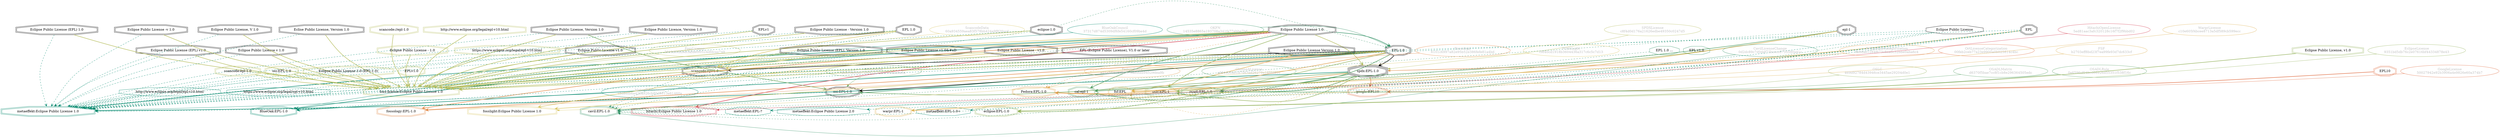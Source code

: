 strict digraph {
    node [shape=box];
    graph [splines=curved];
    1551 [label="SPDXLicense\nc8f4d0d176a21626edbe49350c0247d5"
         ,fontcolor=gray
         ,color="#b8bf62"
         ,fillcolor="beige;1"
         ,shape=ellipse];
    1552 [label="spdx:EPL-1.0"
         ,shape=tripleoctagon];
    1553 [label="EPL-1.0"
         ,shape=doubleoctagon];
    1554 [label="Eclipse Public License 1.0"
         ,shape=doubleoctagon];
    5011 [label="OSILicense\n8c3e3a8ba672dc61b2c2847c0aaa0a5a"
         ,fontcolor=gray
         ,color="#78ab63"
         ,fillcolor="beige;1"
         ,shape=ellipse];
    5012 [label="osi:EPL-1.0"
         ,shape=doubleoctagon];
    5013 [label="Eclipse Public License, Version 1.0"
         ,shape=doubleoctagon];
    5650 [label="GoogleLicense\n50027942e92b3906a4e9826e60a374b7"
         ,fontcolor=gray
         ,color="#e06f45"
         ,fillcolor="beige;1"
         ,shape=ellipse];
    5651 [label="google:EPL10"
         ,color="#e06f45"
         ,shape=doubleoctagon];
    5652 [label=EPL10
         ,color="#e06f45"
         ,shape=doubleoctagon];
    6321 [label="FedoraEntry\ne21a5f06753be57bab9feb94529dea9b"
         ,fontcolor=gray
         ,color="#e09d4b"
         ,fillcolor="beige;1"
         ,shape=ellipse];
    6322 [label="Fedora:EPL-1.0"
         ,color="#e09d4b"
         ,shape=doubleoctagon];
    9388 [label="BlueOakCouncil\n37317d874d5309df6fe54160cf09be4d"
         ,fontcolor=gray
         ,color="#00876c"
         ,fillcolor="beige;1"
         ,shape=ellipse];
    9389 [label="BlueOak:EPL-1.0"
         ,color="#00876c"
         ,shape=doubleoctagon];
    9390 [label="Eclipse Public License"
         ,shape=octagon];
    9536 [label="OSADLRule\n0e6596cf04bcd66926d55351f538f16c"
         ,fontcolor=gray
         ,color="#58a066"
         ,fillcolor="beige;1"
         ,shape=ellipse];
    9537 [label="osadl:EPL-1.0"
         ,color="#58a066"
         ,shape=doubleoctagon];
    9848 [label="OSADLMatrix\nd6370f5bae7cc8f1cb8e296364505edc"
         ,fontcolor=gray
         ,color="#58a066"
         ,fillcolor="beige;1"
         ,shape=ellipse];
    10151 [label="FSF\nb2703eff8bd23f7ea99fe93d7dc633cf"
          ,fontcolor=gray
          ,color="#deb256"
          ,fillcolor="beige;1"
          ,shape=ellipse];
    10152 [label="fsf:EPL"
          ,color="#deb256"
          ,shape=doubleoctagon];
    10153 [label=EPL
          ,shape=doubleoctagon];
    10154 [label="Eclipse Public License Version 1.0"
          ,shape=doubleoctagon];
    10921 [label="ChooseALicense\na684400ab1d7563ad26279a16fd4ff1c"
          ,fontcolor=gray
          ,color="#58a066"
          ,fillcolor="beige;1"
          ,shape=ellipse];
    10922 [label="cal:epl-1"
          ,color="#58a066"
          ,shape=doubleoctagon];
    10923 [label="epl-1"
          ,shape=doubleoctagon];
    15191 [label="ScancodeData\n60a934559aea83f578bb424a9f820ccd"
          ,fontcolor=gray
          ,color="#dac767"
          ,fillcolor="beige;1"
          ,shape=ellipse];
    15192 [label="scancode:epl-1.0"
          ,shape=doubleoctagon];
    15193 [label="EPL 1.0"
          ,shape=doubleoctagon];
    25875 [label="OSLC\n469d92784d43946ce3445ae29204d0e1"
          ,fontcolor=gray
          ,color="#98b561"
          ,fillcolor="beige;1"
          ,shape=ellipse];
    25876 [label="oslc:EPL-1"
          ,color="#98b561"
          ,shape=doubleoctagon];
    26612 [label="Fossology\n6101c6997a82e95b52e386fefe81a4bd"
          ,fontcolor=gray
          ,color="#e18745"
          ,fillcolor="beige;1"
          ,shape=ellipse];
    26613 [label="fossology:EPL-1.0"
          ,color="#e18745"
          ,shape=doubleoctagon];
    28288 [label="OKFN\n14535e8865a193708a341fa77ebbe7b6"
          ,fontcolor=gray
          ,color="#379469"
          ,fillcolor="beige;1"
          ,shape=ellipse];
    28289 [label="eclipse-1.0"
          ,shape=doubleoctagon];
    28667 [label="OrtLicenseCategorization\n00feb2ceb77a23e9900a0b025814c4bc"
          ,fontcolor=gray
          ,color="#e06f45"
          ,fillcolor="beige;1"
          ,shape=ellipse];
    35442 [label="OrtLicenseCategorization\n8eb8ae1284f673c8ea6c32bbe0aba6c4"
          ,fontcolor=gray
          ,color="#e09d4b"
          ,fillcolor="beige;1"
          ,shape=ellipse];
    36768 [label="CavilLicenseChange\n0d2dc89c7d0ddf73bcecc6735590a41c"
          ,fontcolor=gray
          ,color="#379469"
          ,fillcolor="beige;1"
          ,shape=ellipse];
    36769 [label="cavil:EPL-1.0"
          ,color="#379469"
          ,shape=doubleoctagon];
    36770 [label="EPL 1.0 ..."
          ,color="#379469"
          ,shape=octagon];
    36771 [label="EPL v1.0"
          ,color="#379469"
          ,shape=octagon];
    41746 [label="metaeffekt:Eclipse Public License 2.0"
          ,color="#00876c"
          ,shape=octagon];
    41765 [label="MetaeffektLicense\nc3d86fb6a420a926cb80d8613e61460a"
          ,fontcolor=gray
          ,color="#00876c"
          ,fillcolor="beige;1"
          ,shape=ellipse];
    41766 [label="metaeffekt:Eclipse Public License 1.0"
          ,color="#00876c"
          ,shape=doubleoctagon];
    41767 [label="Eclipse Public License (EPL) v1.0"
          ,shape=doubleoctagon];
    41768 [label="Eclipse Public License - Version 1.0"
          ,shape=doubleoctagon];
    41769 [label="Eclipse Public License v1.0"
          ,shape=doubleoctagon];
    41770 [label="Eclipse Public License (EPL) 1.0"
          ,shape=doubleoctagon];
    41771 [label="Eclipse Public License (EPL), Version 1.0"
          ,shape=doubleoctagon];
    41772 [label="Eclise Public License, Version 1.0"
          ,shape=doubleoctagon];
    41773 [label="EPL (Eclipse Public License), V1.0 or later"
          ,shape=doubleoctagon];
    41774 [label=EPLv1
          ,shape=doubleoctagon];
    41775 [label="Eclipse Public License v1.0&#xD"
          ,shape=doubleoctagon];
    41776 [label="http://www.eclipse.org/legal/epl-v10.html"
          ,color="#00876c"
          ,shape=octagon];
    41778 [label="https://www.eclipse.org/legal/epl-v10.html"
          ,color="#00876c"
          ,shape=octagon];
    41779 [label="Eclipse Public Licence, Version 1.0"
          ,shape=doubleoctagon];
    41780 [label="Eclipse Public License - v1.0"
          ,shape=doubleoctagon];
    41781 [label="Eclipse Public License -v 1.0"
          ,shape=doubleoctagon];
    41782 [label="Eclipse Public License v 1.0"
          ,shape=doubleoctagon];
    41783 [label="Eclipse Public License, V 1.0"
          ,shape=doubleoctagon];
    41785 [label="metaeffekt:EPL-1.0+"
          ,color="#00876c"
          ,shape=octagon];
    41791 [label="metaeffekt:EPL-?"
          ,color="#00876c"
          ,shape=octagon];
    50143 [label="WarprLicense\nc10e605f4bcee8713a5df589cb599ecc"
          ,fontcolor=gray
          ,color="#deb256"
          ,fillcolor="beige;1"
          ,shape=ellipse];
    50144 [label="warpr:EPL-1"
          ,color="#deb256"
          ,shape=doubleoctagon];
    50468 [label="FossLicense\n2619d0cff2eb3afde0f0524dfdcaa748"
          ,fontcolor=gray
          ,color="#b8bf62"
          ,fillcolor="beige;1"
          ,shape=ellipse];
    50469 [label="foss-license:Eclipse Public License 1.0"
          ,color="#b8bf62"
          ,shape=doubleoctagon];
    50470 [label="scancode://epl-1.0"
          ,color="#b8bf62"
          ,shape=doubleoctagon];
    50471 [label="Eclipse Public License - 1.0"
          ,color="#b8bf62"
          ,shape=doubleoctagon];
    50472 [label="http://www.eclipse.org/legal/epl-v10.html"
          ,color="#b8bf62"
          ,shape=doubleoctagon];
    50473 [label="https://www.eclipse.org/legal/epl-v10.html"
          ,color="#b8bf62"
          ,shape=doubleoctagon];
    50474 [label="scancode:epl-1.0"
          ,color="#b8bf62"
          ,shape=doubleoctagon];
    50475 [label="osi:EPL-1.0"
          ,color="#b8bf62"
          ,shape=doubleoctagon];
    50476 [label="Eclipse Public License 1.0 (EPL-1.0)"
          ,color="#b8bf62"
          ,shape=doubleoctagon];
    50477 [label="EPLv1.0"
          ,color="#b8bf62"
          ,shape=doubleoctagon];
    50966 [label="FOSSLight\nc9f40cd1918b3604436a317c6c5c7d13"
          ,fontcolor=gray
          ,color="#dac767"
          ,fillcolor="beige;1"
          ,shape=ellipse];
    50967 [label="fosslight:Eclipse Public License 1.0"
          ,color="#dac767"
          ,shape=doubleoctagon];
    51263 [label="HitachiOpenLicense\n5ed81aac3afc320128c16f7f2f9bbd02"
          ,fontcolor=gray
          ,color="#d43d51"
          ,fillcolor="beige;1"
          ,shape=ellipse];
    51264 [label="hitachi:Eclipse Public License 1.0"
          ,color="#d43d51"
          ,shape=doubleoctagon];
    54270 [label="EclipseLicense\n9351bd5db76c2e07616bf44334878e43"
          ,fontcolor=gray
          ,color="#98b561"
          ,fillcolor="beige;1"
          ,shape=ellipse];
    54271 [label="eclipse:EPL-1.0"
          ,color="#98b561"
          ,shape=doubleoctagon];
    54272 [label="Eclipse Public License, v1.0"
          ,color="#98b561"
          ,shape=doubleoctagon];
    1551 -> 1552 [weight=0.5
                 ,color="#b8bf62"];
    1552 -> 5012 [style=bold
                 ,arrowhead=vee
                 ,weight=0.7
                 ,color="#78ab63"];
    1552 -> 5651 [style=bold
                 ,arrowhead=vee
                 ,weight=0.7
                 ,color="#e06f45"];
    1552 -> 6322 [style=bold
                 ,arrowhead=vee
                 ,weight=0.7
                 ,color="#e09d4b"];
    1552 -> 9537 [style=bold
                 ,arrowhead=vee
                 ,weight=0.7
                 ,color="#58a066"];
    1552 -> 10152 [style=dashed
                  ,arrowhead=vee
                  ,weight=0.5
                  ,color="#deb256"];
    1552 -> 10922 [style=bold
                  ,arrowhead=vee
                  ,weight=0.7
                  ,color="#58a066"];
    1552 -> 25876 [style=bold
                  ,arrowhead=vee
                  ,weight=0.7
                  ,color="#98b561"];
    1552 -> 41766 [style=bold
                  ,arrowhead=vee
                  ,weight=0.7
                  ,color="#00876c"];
    1553 -> 1552 [style=bold
                 ,arrowhead=vee
                 ,weight=0.7];
    1553 -> 5012 [style=bold
                 ,arrowhead=vee
                 ,weight=0.7];
    1553 -> 6322 [style=bold
                 ,arrowhead=vee
                 ,weight=0.7
                 ,color="#e09d4b"];
    1553 -> 6322 [style=bold
                 ,arrowhead=vee
                 ,weight=0.7
                 ,color="#e09d4b"];
    1553 -> 9389 [style=bold
                 ,arrowhead=vee
                 ,weight=0.7
                 ,color="#00876c"];
    1553 -> 9537 [style=bold
                 ,arrowhead=vee
                 ,weight=0.7
                 ,color="#58a066"];
    1553 -> 15192 [style=bold
                  ,arrowhead=vee
                  ,weight=0.7];
    1553 -> 26613 [style=bold
                  ,arrowhead=vee
                  ,weight=0.7
                  ,color="#e18745"];
    1553 -> 36769 [style=bold
                  ,arrowhead=vee
                  ,weight=0.7
                  ,color="#379469"];
    1553 -> 36769 [style=bold
                  ,arrowhead=vee
                  ,weight=0.7
                  ,color="#379469"];
    1553 -> 41766 [style=dashed
                  ,arrowhead=vee
                  ,weight=0.5
                  ,color="#00876c"];
    1553 -> 50469 [style=bold
                  ,arrowhead=vee
                  ,weight=0.7
                  ,color="#b8bf62"];
    1553 -> 50967 [style=bold
                  ,arrowhead=vee
                  ,weight=0.7
                  ,color="#dac767"];
    1553 -> 54271 [style=bold
                  ,arrowhead=vee
                  ,weight=0.7
                  ,color="#98b561"];
    1554 -> 1552 [style=bold
                 ,arrowhead=vee
                 ,weight=0.7
                 ,color="#b8bf62"];
    1554 -> 1553 [style=bold
                 ,arrowhead=vee
                 ,weight=0.7
                 ,color="#379469"];
    1554 -> 6322 [style=dashed
                 ,arrowhead=vee
                 ,weight=0.5
                 ,color="#e09d4b"];
    1554 -> 9389 [style=bold
                 ,arrowhead=vee
                 ,weight=0.7
                 ,color="#00876c"];
    1554 -> 10922 [style=bold
                  ,arrowhead=vee
                  ,weight=0.7
                  ,color="#58a066"];
    1554 -> 15192 [style=bold
                  ,arrowhead=vee
                  ,weight=0.7
                  ,color="#dac767"];
    1554 -> 25876 [style=bold
                  ,arrowhead=vee
                  ,weight=0.7
                  ,color="#98b561"];
    1554 -> 26613 [style=bold
                  ,arrowhead=vee
                  ,weight=0.7
                  ,color="#e18745"];
    1554 -> 36769 [style=dashed
                  ,arrowhead=vee
                  ,weight=0.5
                  ,color="#379469"];
    1554 -> 41766 [style=bold
                  ,arrowhead=vee
                  ,weight=0.7
                  ,color="#00876c"];
    1554 -> 41766 [style=bold
                  ,arrowhead=vee
                  ,weight=0.7
                  ,color="#00876c"];
    1554 -> 50469 [style=bold
                  ,arrowhead=vee
                  ,weight=0.7
                  ,color="#b8bf62"];
    1554 -> 50967 [style=bold
                  ,arrowhead=vee
                  ,weight=0.7
                  ,color="#dac767"];
    1554 -> 51264 [style=bold
                  ,arrowhead=vee
                  ,weight=0.7
                  ,color="#d43d51"];
    5011 -> 5012 [weight=0.5
                 ,color="#78ab63"];
    5012 -> 41766 [style=dashed
                  ,arrowhead=vee
                  ,weight=0.5
                  ,color="#00876c"];
    5013 -> 5012 [style=bold
                 ,arrowhead=vee
                 ,weight=0.7
                 ,color="#78ab63"];
    5013 -> 41766 [style=dashed
                  ,arrowhead=vee
                  ,weight=0.5
                  ,color="#00876c"];
    5013 -> 50469 [style=bold
                  ,arrowhead=vee
                  ,weight=0.7
                  ,color="#b8bf62"];
    5650 -> 5651 [weight=0.5
                 ,color="#e06f45"];
    5652 -> 5651 [style=bold
                 ,arrowhead=vee
                 ,weight=0.7
                 ,color="#e06f45"];
    6321 -> 6322 [weight=0.5
                 ,color="#e09d4b"];
    9388 -> 9389 [weight=0.5
                 ,color="#00876c"];
    9390 -> 9389 [style=dashed
                 ,arrowhead=vee
                 ,weight=0.5
                 ,color="#00876c"];
    9390 -> 36769 [style=dashed
                  ,arrowhead=vee
                  ,weight=0.5
                  ,color="#379469"];
    9390 -> 41791 [style=dashed
                  ,arrowhead=vee
                  ,weight=0.5
                  ,color="#00876c"];
    9536 -> 9537 [weight=0.5
                 ,color="#58a066"];
    9848 -> 9537 [weight=0.5
                 ,color="#58a066"];
    10151 -> 10152 [weight=0.5
                   ,color="#deb256"];
    10153 -> 10152 [style=bold
                   ,arrowhead=vee
                   ,weight=0.7
                   ,color="#deb256"];
    10153 -> 36769 [style=dashed
                   ,arrowhead=vee
                   ,weight=0.5
                   ,color="#379469"];
    10153 -> 41746 [style=dashed
                   ,arrowhead=vee
                   ,weight=0.5
                   ,color="#00876c"];
    10153 -> 41766 [style=dashed
                   ,arrowhead=vee
                   ,weight=0.5
                   ,color="#00876c"];
    10153 -> 41785 [style=dashed
                   ,arrowhead=vee
                   ,weight=0.5
                   ,color="#00876c"];
    10153 -> 41791 [style=dashed
                   ,arrowhead=vee
                   ,weight=0.5
                   ,color="#00876c"];
    10154 -> 10152 [style=bold
                   ,arrowhead=vee
                   ,weight=0.7
                   ,color="#deb256"];
    10154 -> 41766 [style=dashed
                   ,arrowhead=vee
                   ,weight=0.5
                   ,color="#00876c"];
    10154 -> 50469 [style=bold
                   ,arrowhead=vee
                   ,weight=0.7
                   ,color="#b8bf62"];
    10921 -> 10922 [weight=0.5
                   ,color="#58a066"];
    10923 -> 10922 [style=bold
                   ,arrowhead=vee
                   ,weight=0.7
                   ,color="#58a066"];
    10923 -> 25876 [style=bold
                   ,arrowhead=vee
                   ,weight=0.7
                   ,color="#98b561"];
    10923 -> 36769 [style=dashed
                   ,arrowhead=vee
                   ,weight=0.5
                   ,color="#379469"];
    10923 -> 50144 [style=bold
                   ,arrowhead=vee
                   ,weight=0.7
                   ,color="#deb256"];
    15191 -> 15192 [weight=0.5
                   ,color="#dac767"];
    15192 -> 41766 [style=dashed
                   ,arrowhead=vee
                   ,weight=0.5
                   ,color="#00876c"];
    15192 -> 50469 [style=bold
                   ,arrowhead=vee
                   ,weight=0.7
                   ,color="#b8bf62"];
    15193 -> 15192 [style=bold
                   ,arrowhead=vee
                   ,weight=0.7
                   ,color="#dac767"];
    15193 -> 36769 [style=dashed
                   ,arrowhead=vee
                   ,weight=0.5
                   ,color="#379469"];
    15193 -> 41766 [style=dashed
                   ,arrowhead=vee
                   ,weight=0.5
                   ,color="#00876c"];
    15193 -> 50469 [style=bold
                   ,arrowhead=vee
                   ,weight=0.7
                   ,color="#b8bf62"];
    25875 -> 25876 [weight=0.5
                   ,color="#98b561"];
    26612 -> 26613 [weight=0.5
                   ,color="#e18745"];
    28288 -> 1553 [weight=0.5
                  ,color="#379469"];
    28289 -> 1553 [style=dashed
                  ,arrowhead=vee
                  ,weight=0.5
                  ,color="#379469"];
    28289 -> 36769 [style=dashed
                   ,arrowhead=vee
                   ,weight=0.5
                   ,color="#379469"];
    28289 -> 41766 [style=dashed
                   ,arrowhead=vee
                   ,weight=0.5
                   ,color="#00876c"];
    28289 -> 50469 [style=bold
                   ,arrowhead=vee
                   ,weight=0.7
                   ,color="#b8bf62"];
    28667 -> 1552 [weight=0.5
                  ,color="#e06f45"];
    35442 -> 1552 [weight=0.5
                  ,color="#e09d4b"];
    36768 -> 36769 [weight=0.5
                   ,color="#379469"];
    36770 -> 36769 [style=dashed
                   ,arrowhead=vee
                   ,weight=0.5
                   ,color="#379469"];
    36771 -> 36769 [style=dashed
                   ,arrowhead=vee
                   ,weight=0.5
                   ,color="#379469"];
    41765 -> 41766 [weight=0.5
                   ,color="#00876c"];
    41767 -> 41766 [style=dashed
                   ,arrowhead=vee
                   ,weight=0.5
                   ,color="#00876c"];
    41767 -> 50469 [style=bold
                   ,arrowhead=vee
                   ,weight=0.7
                   ,color="#b8bf62"];
    41768 -> 41766 [style=dashed
                   ,arrowhead=vee
                   ,weight=0.5
                   ,color="#00876c"];
    41768 -> 50469 [style=bold
                   ,arrowhead=vee
                   ,weight=0.7
                   ,color="#b8bf62"];
    41769 -> 41766 [style=dashed
                   ,arrowhead=vee
                   ,weight=0.5
                   ,color="#00876c"];
    41769 -> 50469 [style=bold
                   ,arrowhead=vee
                   ,weight=0.7
                   ,color="#b8bf62"];
    41770 -> 41766 [style=dashed
                   ,arrowhead=vee
                   ,weight=0.5
                   ,color="#00876c"];
    41770 -> 50469 [style=bold
                   ,arrowhead=vee
                   ,weight=0.7
                   ,color="#b8bf62"];
    41771 -> 41766 [style=dashed
                   ,arrowhead=vee
                   ,weight=0.5
                   ,color="#00876c"];
    41771 -> 50469 [style=bold
                   ,arrowhead=vee
                   ,weight=0.7
                   ,color="#b8bf62"];
    41772 -> 41766 [style=dashed
                   ,arrowhead=vee
                   ,weight=0.5
                   ,color="#00876c"];
    41772 -> 50469 [style=bold
                   ,arrowhead=vee
                   ,weight=0.7
                   ,color="#b8bf62"];
    41773 -> 41766 [style=dashed
                   ,arrowhead=vee
                   ,weight=0.5
                   ,color="#00876c"];
    41773 -> 50469 [style=bold
                   ,arrowhead=vee
                   ,weight=0.7
                   ,color="#b8bf62"];
    41774 -> 41766 [style=dashed
                   ,arrowhead=vee
                   ,weight=0.5
                   ,color="#00876c"];
    41774 -> 50469 [style=bold
                   ,arrowhead=vee
                   ,weight=0.7
                   ,color="#b8bf62"];
    41775 -> 41766 [style=dashed
                   ,arrowhead=vee
                   ,weight=0.5
                   ,color="#00876c"];
    41775 -> 50469 [style=bold
                   ,arrowhead=vee
                   ,weight=0.7
                   ,color="#b8bf62"];
    41776 -> 41766 [style=dashed
                   ,arrowhead=vee
                   ,weight=0.5
                   ,color="#00876c"];
    41778 -> 41766 [style=dashed
                   ,arrowhead=vee
                   ,weight=0.5
                   ,color="#00876c"];
    41779 -> 41766 [style=dashed
                   ,arrowhead=vee
                   ,weight=0.5
                   ,color="#00876c"];
    41779 -> 50469 [style=bold
                   ,arrowhead=vee
                   ,weight=0.7
                   ,color="#b8bf62"];
    41780 -> 41766 [style=dashed
                   ,arrowhead=vee
                   ,weight=0.5
                   ,color="#00876c"];
    41780 -> 50469 [style=bold
                   ,arrowhead=vee
                   ,weight=0.7
                   ,color="#b8bf62"];
    41781 -> 41766 [style=dashed
                   ,arrowhead=vee
                   ,weight=0.5
                   ,color="#00876c"];
    41781 -> 50469 [style=bold
                   ,arrowhead=vee
                   ,weight=0.7
                   ,color="#b8bf62"];
    41782 -> 41766 [style=dashed
                   ,arrowhead=vee
                   ,weight=0.5
                   ,color="#00876c"];
    41782 -> 50469 [style=bold
                   ,arrowhead=vee
                   ,weight=0.7
                   ,color="#b8bf62"];
    41783 -> 41766 [style=dashed
                   ,arrowhead=vee
                   ,weight=0.5
                   ,color="#00876c"];
    41783 -> 50469 [style=bold
                   ,arrowhead=vee
                   ,weight=0.7
                   ,color="#b8bf62"];
    50143 -> 50144 [weight=0.5
                   ,color="#deb256"];
    50468 -> 50469 [weight=0.5
                   ,color="#b8bf62"];
    50470 -> 50469 [style=bold
                   ,arrowhead=vee
                   ,weight=0.7
                   ,color="#b8bf62"];
    50471 -> 50469 [style=bold
                   ,arrowhead=vee
                   ,weight=0.7
                   ,color="#b8bf62"];
    50472 -> 50469 [style=bold
                   ,arrowhead=vee
                   ,weight=0.7
                   ,color="#b8bf62"];
    50473 -> 50469 [style=bold
                   ,arrowhead=vee
                   ,weight=0.7
                   ,color="#b8bf62"];
    50474 -> 50469 [style=bold
                   ,arrowhead=vee
                   ,weight=0.7
                   ,color="#b8bf62"];
    50475 -> 50469 [style=bold
                   ,arrowhead=vee
                   ,weight=0.7
                   ,color="#b8bf62"];
    50476 -> 50469 [style=bold
                   ,arrowhead=vee
                   ,weight=0.7
                   ,color="#b8bf62"];
    50477 -> 50469 [style=bold
                   ,arrowhead=vee
                   ,weight=0.7
                   ,color="#b8bf62"];
    50966 -> 50967 [weight=0.5
                   ,color="#dac767"];
    51263 -> 51264 [weight=0.5
                   ,color="#d43d51"];
    54270 -> 54271 [weight=0.5
                   ,color="#98b561"];
    54272 -> 54271 [style=bold
                   ,arrowhead=vee
                   ,weight=0.7
                   ,color="#98b561"];
}
